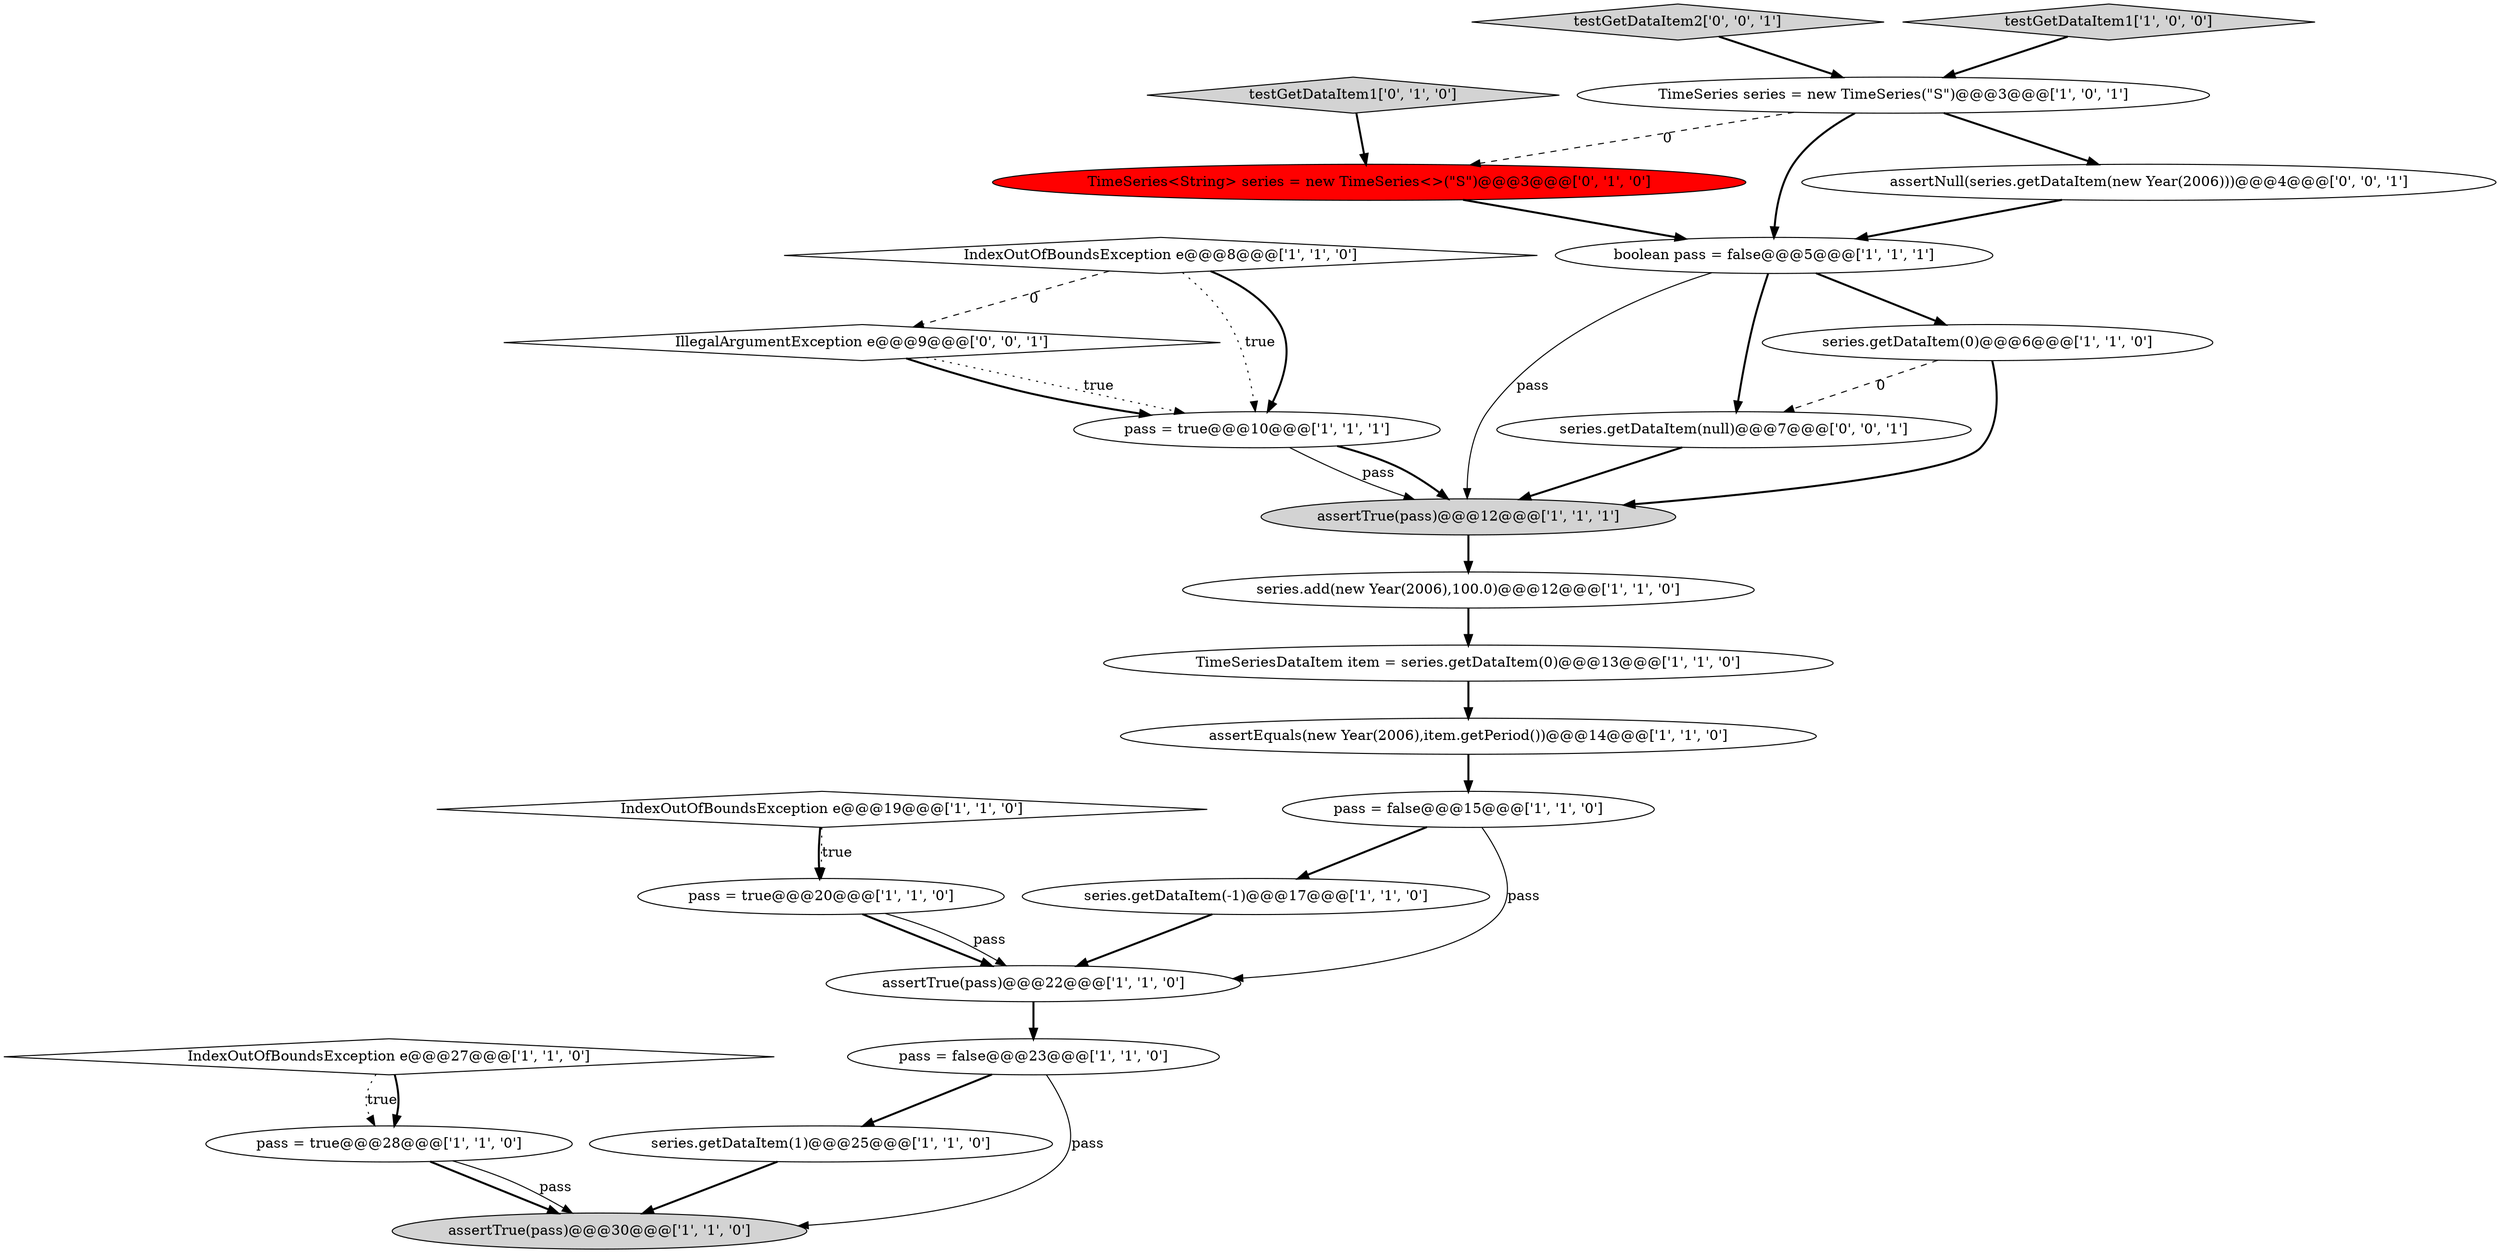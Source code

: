 digraph {
8 [style = filled, label = "series.getDataItem(-1)@@@17@@@['1', '1', '0']", fillcolor = white, shape = ellipse image = "AAA0AAABBB1BBB"];
24 [style = filled, label = "testGetDataItem2['0', '0', '1']", fillcolor = lightgray, shape = diamond image = "AAA0AAABBB3BBB"];
25 [style = filled, label = "IllegalArgumentException e@@@9@@@['0', '0', '1']", fillcolor = white, shape = diamond image = "AAA0AAABBB3BBB"];
17 [style = filled, label = "series.add(new Year(2006),100.0)@@@12@@@['1', '1', '0']", fillcolor = white, shape = ellipse image = "AAA0AAABBB1BBB"];
16 [style = filled, label = "series.getDataItem(1)@@@25@@@['1', '1', '0']", fillcolor = white, shape = ellipse image = "AAA0AAABBB1BBB"];
0 [style = filled, label = "pass = true@@@28@@@['1', '1', '0']", fillcolor = white, shape = ellipse image = "AAA0AAABBB1BBB"];
10 [style = filled, label = "pass = true@@@10@@@['1', '1', '1']", fillcolor = white, shape = ellipse image = "AAA0AAABBB1BBB"];
1 [style = filled, label = "assertTrue(pass)@@@30@@@['1', '1', '0']", fillcolor = lightgray, shape = ellipse image = "AAA0AAABBB1BBB"];
11 [style = filled, label = "assertTrue(pass)@@@22@@@['1', '1', '0']", fillcolor = white, shape = ellipse image = "AAA0AAABBB1BBB"];
18 [style = filled, label = "IndexOutOfBoundsException e@@@27@@@['1', '1', '0']", fillcolor = white, shape = diamond image = "AAA0AAABBB1BBB"];
3 [style = filled, label = "IndexOutOfBoundsException e@@@19@@@['1', '1', '0']", fillcolor = white, shape = diamond image = "AAA0AAABBB1BBB"];
19 [style = filled, label = "TimeSeriesDataItem item = series.getDataItem(0)@@@13@@@['1', '1', '0']", fillcolor = white, shape = ellipse image = "AAA0AAABBB1BBB"];
5 [style = filled, label = "testGetDataItem1['1', '0', '0']", fillcolor = lightgray, shape = diamond image = "AAA0AAABBB1BBB"];
13 [style = filled, label = "pass = true@@@20@@@['1', '1', '0']", fillcolor = white, shape = ellipse image = "AAA0AAABBB1BBB"];
12 [style = filled, label = "boolean pass = false@@@5@@@['1', '1', '1']", fillcolor = white, shape = ellipse image = "AAA0AAABBB1BBB"];
22 [style = filled, label = "assertNull(series.getDataItem(new Year(2006)))@@@4@@@['0', '0', '1']", fillcolor = white, shape = ellipse image = "AAA0AAABBB3BBB"];
2 [style = filled, label = "assertTrue(pass)@@@12@@@['1', '1', '1']", fillcolor = lightgray, shape = ellipse image = "AAA0AAABBB1BBB"];
14 [style = filled, label = "pass = false@@@23@@@['1', '1', '0']", fillcolor = white, shape = ellipse image = "AAA0AAABBB1BBB"];
23 [style = filled, label = "series.getDataItem(null)@@@7@@@['0', '0', '1']", fillcolor = white, shape = ellipse image = "AAA0AAABBB3BBB"];
4 [style = filled, label = "pass = false@@@15@@@['1', '1', '0']", fillcolor = white, shape = ellipse image = "AAA0AAABBB1BBB"];
20 [style = filled, label = "TimeSeries<String> series = new TimeSeries<>(\"S\")@@@3@@@['0', '1', '0']", fillcolor = red, shape = ellipse image = "AAA1AAABBB2BBB"];
9 [style = filled, label = "series.getDataItem(0)@@@6@@@['1', '1', '0']", fillcolor = white, shape = ellipse image = "AAA0AAABBB1BBB"];
7 [style = filled, label = "IndexOutOfBoundsException e@@@8@@@['1', '1', '0']", fillcolor = white, shape = diamond image = "AAA0AAABBB1BBB"];
15 [style = filled, label = "assertEquals(new Year(2006),item.getPeriod())@@@14@@@['1', '1', '0']", fillcolor = white, shape = ellipse image = "AAA0AAABBB1BBB"];
21 [style = filled, label = "testGetDataItem1['0', '1', '0']", fillcolor = lightgray, shape = diamond image = "AAA0AAABBB2BBB"];
6 [style = filled, label = "TimeSeries series = new TimeSeries(\"S\")@@@3@@@['1', '0', '1']", fillcolor = white, shape = ellipse image = "AAA0AAABBB1BBB"];
2->17 [style = bold, label=""];
14->16 [style = bold, label=""];
7->10 [style = dotted, label="true"];
11->14 [style = bold, label=""];
9->2 [style = bold, label=""];
7->10 [style = bold, label=""];
6->22 [style = bold, label=""];
6->20 [style = dashed, label="0"];
10->2 [style = solid, label="pass"];
4->11 [style = solid, label="pass"];
12->9 [style = bold, label=""];
13->11 [style = bold, label=""];
17->19 [style = bold, label=""];
9->23 [style = dashed, label="0"];
21->20 [style = bold, label=""];
5->6 [style = bold, label=""];
16->1 [style = bold, label=""];
0->1 [style = bold, label=""];
22->12 [style = bold, label=""];
20->12 [style = bold, label=""];
15->4 [style = bold, label=""];
7->25 [style = dashed, label="0"];
3->13 [style = bold, label=""];
0->1 [style = solid, label="pass"];
18->0 [style = dotted, label="true"];
4->8 [style = bold, label=""];
25->10 [style = bold, label=""];
10->2 [style = bold, label=""];
12->23 [style = bold, label=""];
23->2 [style = bold, label=""];
25->10 [style = dotted, label="true"];
12->2 [style = solid, label="pass"];
13->11 [style = solid, label="pass"];
19->15 [style = bold, label=""];
24->6 [style = bold, label=""];
8->11 [style = bold, label=""];
18->0 [style = bold, label=""];
14->1 [style = solid, label="pass"];
3->13 [style = dotted, label="true"];
6->12 [style = bold, label=""];
}
